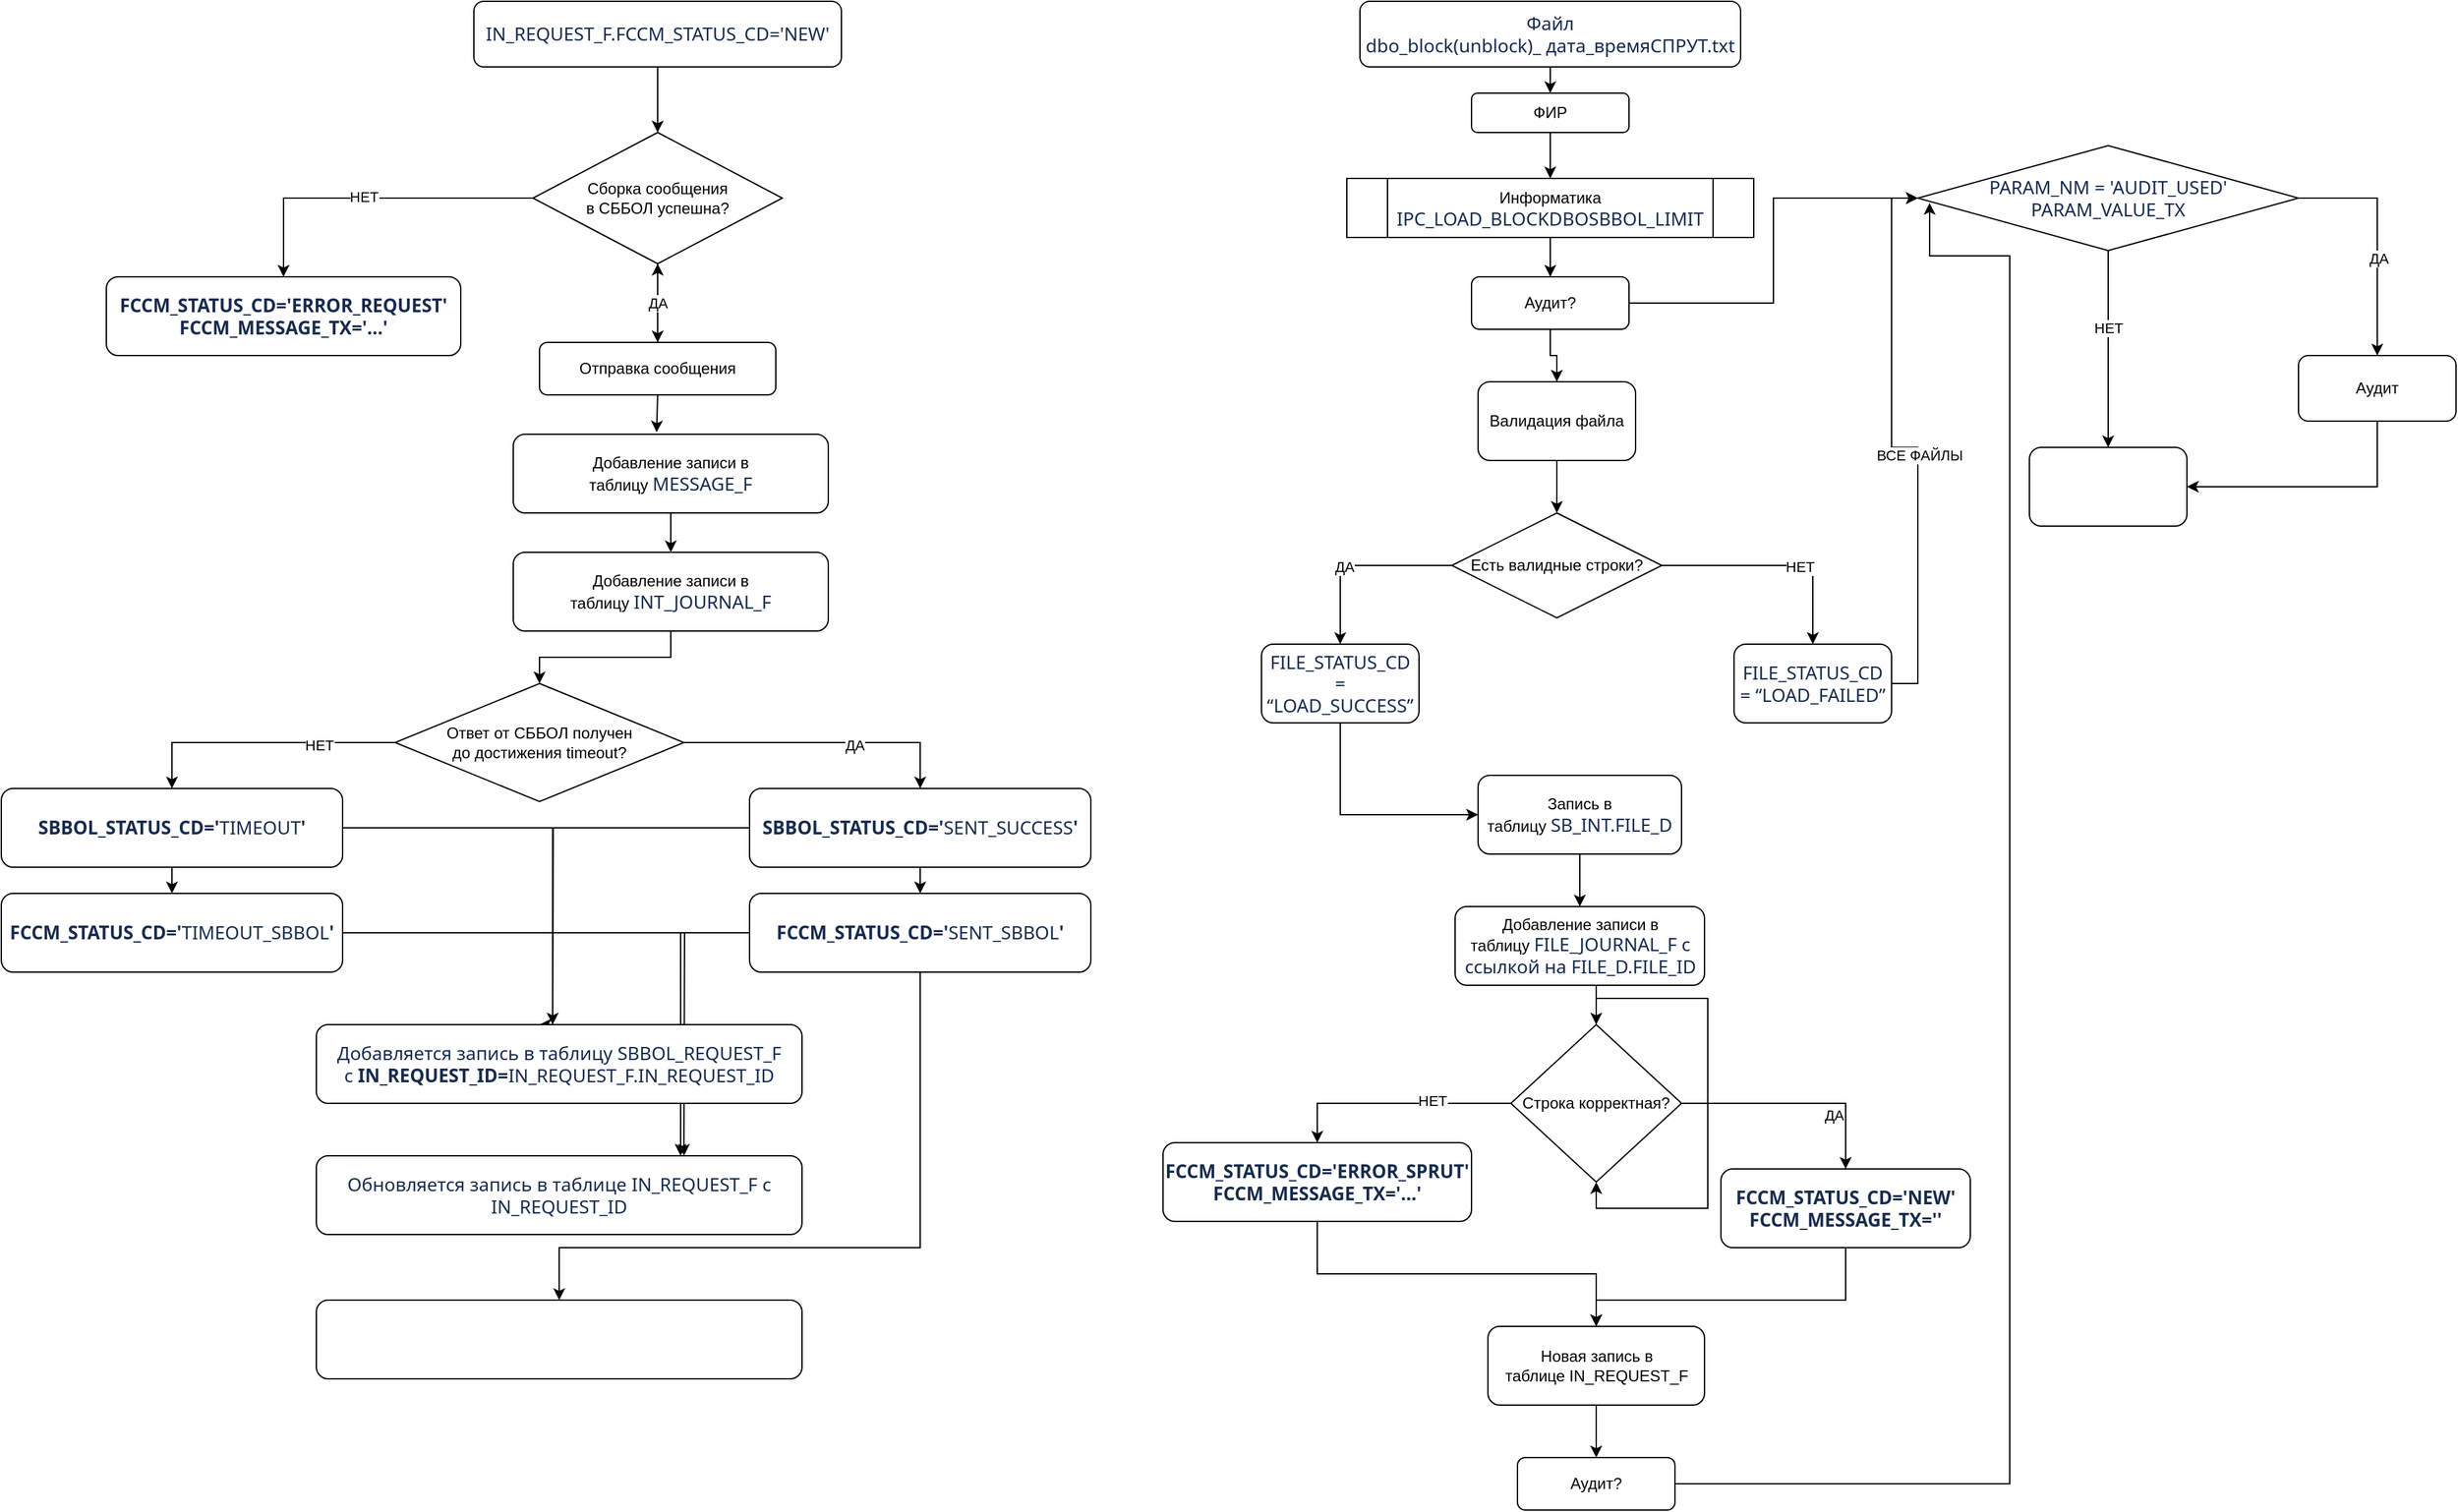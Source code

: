 <mxfile version="13.7.9" type="github">
  <diagram id="C5RBs43oDa-KdzZeNtuy" name="Page-1">
    <mxGraphModel dx="2120" dy="552" grid="1" gridSize="10" guides="1" tooltips="1" connect="1" arrows="1" fold="1" page="1" pageScale="1" pageWidth="1200" pageHeight="1920" math="0" shadow="0">
      <root>
        <mxCell id="WIyWlLk6GJQsqaUBKTNV-0" />
        <mxCell id="WIyWlLk6GJQsqaUBKTNV-1" parent="WIyWlLk6GJQsqaUBKTNV-0" />
        <mxCell id="yMMiFMBhzg9sVaxUQZg7-77" style="edgeStyle=orthogonalEdgeStyle;rounded=0;orthogonalLoop=1;jettySize=auto;html=1;exitX=1;exitY=0.5;exitDx=0;exitDy=0;entryX=0.031;entryY=0.546;entryDx=0;entryDy=0;entryPerimeter=0;" edge="1" parent="WIyWlLk6GJQsqaUBKTNV-1" source="yMMiFMBhzg9sVaxUQZg7-75" target="yMMiFMBhzg9sVaxUQZg7-25">
          <mxGeometry relative="1" as="geometry">
            <Array as="points">
              <mxPoint x="390" y="1140" />
              <mxPoint x="390" y="204" />
              <mxPoint x="329" y="204" />
            </Array>
          </mxGeometry>
        </mxCell>
        <mxCell id="yMMiFMBhzg9sVaxUQZg7-7" style="edgeStyle=orthogonalEdgeStyle;rounded=0;orthogonalLoop=1;jettySize=auto;html=1;exitX=0.5;exitY=1;exitDx=0;exitDy=0;entryX=0.5;entryY=0;entryDx=0;entryDy=0;" edge="1" parent="WIyWlLk6GJQsqaUBKTNV-1" source="WIyWlLk6GJQsqaUBKTNV-3" target="yMMiFMBhzg9sVaxUQZg7-4">
          <mxGeometry relative="1" as="geometry" />
        </mxCell>
        <mxCell id="WIyWlLk6GJQsqaUBKTNV-3" value="&lt;span style=&quot;font-size: 10.5pt ; line-height: 115% ; font-family: &amp;#34;segoe ui&amp;#34; , sans-serif ; color: #172b4d&quot;&gt;Файл&lt;br&gt;dbo_block(unblock)_ дата_времяСПРУТ.txt&lt;/span&gt;" style="rounded=1;whiteSpace=wrap;html=1;fontSize=12;glass=0;strokeWidth=1;shadow=0;" parent="WIyWlLk6GJQsqaUBKTNV-1" vertex="1">
          <mxGeometry x="-105" y="10" width="290" height="50" as="geometry" />
        </mxCell>
        <mxCell id="WIyWlLk6GJQsqaUBKTNV-9" value="Yes" style="edgeStyle=orthogonalEdgeStyle;rounded=0;html=1;jettySize=auto;orthogonalLoop=1;fontSize=11;endArrow=block;endFill=0;endSize=8;strokeWidth=1;shadow=0;labelBackgroundColor=none;" parent="WIyWlLk6GJQsqaUBKTNV-1" source="WIyWlLk6GJQsqaUBKTNV-10" edge="1">
          <mxGeometry y="10" relative="1" as="geometry">
            <mxPoint as="offset" />
            <mxPoint x="320" y="330" as="targetPoint" />
          </mxGeometry>
        </mxCell>
        <mxCell id="yMMiFMBhzg9sVaxUQZg7-18" style="edgeStyle=orthogonalEdgeStyle;rounded=0;orthogonalLoop=1;jettySize=auto;html=1;exitX=0.5;exitY=1;exitDx=0;exitDy=0;entryX=0.5;entryY=0;entryDx=0;entryDy=0;" edge="1" parent="WIyWlLk6GJQsqaUBKTNV-1" source="yMMiFMBhzg9sVaxUQZg7-4" target="yMMiFMBhzg9sVaxUQZg7-16">
          <mxGeometry relative="1" as="geometry" />
        </mxCell>
        <mxCell id="yMMiFMBhzg9sVaxUQZg7-4" value="ФИР" style="rounded=1;whiteSpace=wrap;html=1;" vertex="1" parent="WIyWlLk6GJQsqaUBKTNV-1">
          <mxGeometry x="-20" y="80" width="120" height="30" as="geometry" />
        </mxCell>
        <mxCell id="yMMiFMBhzg9sVaxUQZg7-55" style="edgeStyle=orthogonalEdgeStyle;rounded=0;orthogonalLoop=1;jettySize=auto;html=1;exitX=0.5;exitY=1;exitDx=0;exitDy=0;entryX=0.5;entryY=0;entryDx=0;entryDy=0;" edge="1" parent="WIyWlLk6GJQsqaUBKTNV-1" source="yMMiFMBhzg9sVaxUQZg7-16" target="yMMiFMBhzg9sVaxUQZg7-54">
          <mxGeometry relative="1" as="geometry" />
        </mxCell>
        <mxCell id="yMMiFMBhzg9sVaxUQZg7-16" value="&lt;span&gt;Информатика&lt;/span&gt;&lt;br&gt;&lt;span style=&quot;font-size: 10.5pt ; line-height: 16.1px ; font-family: &amp;#34;segoe ui&amp;#34; , sans-serif ; color: rgb(23 , 43 , 77)&quot;&gt;IPC_LOAD_BLOCKDBOSBBOL_LIMIT&lt;/span&gt;" style="shape=process;whiteSpace=wrap;html=1;backgroundOutline=1;" vertex="1" parent="WIyWlLk6GJQsqaUBKTNV-1">
          <mxGeometry x="-115" y="145" width="310" height="45" as="geometry" />
        </mxCell>
        <mxCell id="yMMiFMBhzg9sVaxUQZg7-31" style="edgeStyle=orthogonalEdgeStyle;rounded=0;orthogonalLoop=1;jettySize=auto;html=1;exitX=1;exitY=0.5;exitDx=0;exitDy=0;" edge="1" parent="WIyWlLk6GJQsqaUBKTNV-1" source="yMMiFMBhzg9sVaxUQZg7-25" target="yMMiFMBhzg9sVaxUQZg7-28">
          <mxGeometry relative="1" as="geometry" />
        </mxCell>
        <mxCell id="yMMiFMBhzg9sVaxUQZg7-32" value="ДА" style="edgeLabel;html=1;align=center;verticalAlign=middle;resizable=0;points=[];" vertex="1" connectable="0" parent="yMMiFMBhzg9sVaxUQZg7-31">
          <mxGeometry x="0.174" y="1" relative="1" as="geometry">
            <mxPoint as="offset" />
          </mxGeometry>
        </mxCell>
        <mxCell id="yMMiFMBhzg9sVaxUQZg7-49" style="edgeStyle=orthogonalEdgeStyle;rounded=0;orthogonalLoop=1;jettySize=auto;html=1;exitX=0.5;exitY=1;exitDx=0;exitDy=0;entryX=0.5;entryY=0;entryDx=0;entryDy=0;" edge="1" parent="WIyWlLk6GJQsqaUBKTNV-1" source="yMMiFMBhzg9sVaxUQZg7-25" target="yMMiFMBhzg9sVaxUQZg7-48">
          <mxGeometry relative="1" as="geometry" />
        </mxCell>
        <mxCell id="yMMiFMBhzg9sVaxUQZg7-50" value="НЕТ" style="edgeLabel;html=1;align=center;verticalAlign=middle;resizable=0;points=[];" vertex="1" connectable="0" parent="yMMiFMBhzg9sVaxUQZg7-49">
          <mxGeometry x="-0.217" relative="1" as="geometry">
            <mxPoint as="offset" />
          </mxGeometry>
        </mxCell>
        <mxCell id="yMMiFMBhzg9sVaxUQZg7-25" value="&lt;span lang=&quot;EN-US&quot; style=&quot;font-size: 10.5pt ; line-height: 115% ; font-family: &amp;#34;segoe ui&amp;#34; , sans-serif ; color: #172b4d&quot;&gt;&lt;span lang=&quot;EN-US&quot; style=&quot;font-size: 10.5pt ; line-height: 115% ; font-family: &amp;#34;segoe ui&amp;#34; , sans-serif&quot;&gt;PARAM_NM =&amp;nbsp;&#39;AUDIT_USED&#39;&lt;/span&gt;&lt;br&gt;PARAM_VALUE_TX&lt;br&gt;&lt;/span&gt;" style="rhombus;whiteSpace=wrap;html=1;" vertex="1" parent="WIyWlLk6GJQsqaUBKTNV-1">
          <mxGeometry x="320" y="120" width="290" height="80" as="geometry" />
        </mxCell>
        <mxCell id="yMMiFMBhzg9sVaxUQZg7-51" style="edgeStyle=orthogonalEdgeStyle;rounded=0;orthogonalLoop=1;jettySize=auto;html=1;exitX=0.5;exitY=1;exitDx=0;exitDy=0;entryX=1;entryY=0.5;entryDx=0;entryDy=0;" edge="1" parent="WIyWlLk6GJQsqaUBKTNV-1" source="yMMiFMBhzg9sVaxUQZg7-28" target="yMMiFMBhzg9sVaxUQZg7-48">
          <mxGeometry relative="1" as="geometry" />
        </mxCell>
        <mxCell id="yMMiFMBhzg9sVaxUQZg7-28" value="Аудит" style="rounded=1;whiteSpace=wrap;html=1;" vertex="1" parent="WIyWlLk6GJQsqaUBKTNV-1">
          <mxGeometry x="610" y="280" width="120" height="50" as="geometry" />
        </mxCell>
        <mxCell id="yMMiFMBhzg9sVaxUQZg7-39" style="edgeStyle=orthogonalEdgeStyle;rounded=0;orthogonalLoop=1;jettySize=auto;html=1;exitX=0.5;exitY=1;exitDx=0;exitDy=0;entryX=0.5;entryY=0;entryDx=0;entryDy=0;" edge="1" parent="WIyWlLk6GJQsqaUBKTNV-1" source="yMMiFMBhzg9sVaxUQZg7-33" target="yMMiFMBhzg9sVaxUQZg7-38">
          <mxGeometry relative="1" as="geometry" />
        </mxCell>
        <mxCell id="yMMiFMBhzg9sVaxUQZg7-33" value="Валидация файла" style="rounded=1;whiteSpace=wrap;html=1;" vertex="1" parent="WIyWlLk6GJQsqaUBKTNV-1">
          <mxGeometry x="-15" y="300" width="120" height="60" as="geometry" />
        </mxCell>
        <mxCell id="yMMiFMBhzg9sVaxUQZg7-42" style="edgeStyle=orthogonalEdgeStyle;rounded=0;orthogonalLoop=1;jettySize=auto;html=1;exitX=1;exitY=0.5;exitDx=0;exitDy=0;entryX=0.5;entryY=0;entryDx=0;entryDy=0;" edge="1" parent="WIyWlLk6GJQsqaUBKTNV-1" source="yMMiFMBhzg9sVaxUQZg7-38" target="yMMiFMBhzg9sVaxUQZg7-40">
          <mxGeometry relative="1" as="geometry" />
        </mxCell>
        <mxCell id="yMMiFMBhzg9sVaxUQZg7-47" value="НЕТ" style="edgeLabel;html=1;align=center;verticalAlign=middle;resizable=0;points=[];" vertex="1" connectable="0" parent="yMMiFMBhzg9sVaxUQZg7-42">
          <mxGeometry x="0.192" y="-1" relative="1" as="geometry">
            <mxPoint as="offset" />
          </mxGeometry>
        </mxCell>
        <mxCell id="yMMiFMBhzg9sVaxUQZg7-43" style="edgeStyle=orthogonalEdgeStyle;rounded=0;orthogonalLoop=1;jettySize=auto;html=1;exitX=0;exitY=0.5;exitDx=0;exitDy=0;entryX=0.5;entryY=0;entryDx=0;entryDy=0;" edge="1" parent="WIyWlLk6GJQsqaUBKTNV-1" source="yMMiFMBhzg9sVaxUQZg7-38" target="yMMiFMBhzg9sVaxUQZg7-41">
          <mxGeometry relative="1" as="geometry" />
        </mxCell>
        <mxCell id="yMMiFMBhzg9sVaxUQZg7-59" value="ДА" style="edgeLabel;html=1;align=center;verticalAlign=middle;resizable=0;points=[];" vertex="1" connectable="0" parent="yMMiFMBhzg9sVaxUQZg7-43">
          <mxGeometry x="0.136" y="1" relative="1" as="geometry">
            <mxPoint as="offset" />
          </mxGeometry>
        </mxCell>
        <mxCell id="yMMiFMBhzg9sVaxUQZg7-38" value="Есть валидные строки?" style="rhombus;whiteSpace=wrap;html=1;" vertex="1" parent="WIyWlLk6GJQsqaUBKTNV-1">
          <mxGeometry x="-35" y="400" width="160" height="80" as="geometry" />
        </mxCell>
        <mxCell id="yMMiFMBhzg9sVaxUQZg7-58" style="edgeStyle=orthogonalEdgeStyle;rounded=0;orthogonalLoop=1;jettySize=auto;html=1;exitX=1;exitY=0.5;exitDx=0;exitDy=0;entryX=0;entryY=0.5;entryDx=0;entryDy=0;" edge="1" parent="WIyWlLk6GJQsqaUBKTNV-1" source="yMMiFMBhzg9sVaxUQZg7-40" target="yMMiFMBhzg9sVaxUQZg7-25">
          <mxGeometry relative="1" as="geometry" />
        </mxCell>
        <mxCell id="yMMiFMBhzg9sVaxUQZg7-60" value="ВСЕ ФАЙЛЫ" style="edgeLabel;html=1;align=center;verticalAlign=middle;resizable=0;points=[];" vertex="1" connectable="0" parent="yMMiFMBhzg9sVaxUQZg7-58">
          <mxGeometry x="-0.097" y="-1" relative="1" as="geometry">
            <mxPoint as="offset" />
          </mxGeometry>
        </mxCell>
        <mxCell id="yMMiFMBhzg9sVaxUQZg7-40" value="&lt;span lang=&quot;EN-US&quot; style=&quot;font-size: 10.5pt ; line-height: 115% ; font-family: &amp;#34;segoe ui&amp;#34; , sans-serif ; color: #172b4d&quot;&gt;FILE_STATUS_CD = “&lt;span lang=&quot;EN-US&quot; style=&quot;font-size: 10.5pt ; line-height: 16.1px&quot;&gt;LOAD_FAILED&lt;/span&gt;”&lt;/span&gt;" style="rounded=1;whiteSpace=wrap;html=1;" vertex="1" parent="WIyWlLk6GJQsqaUBKTNV-1">
          <mxGeometry x="180" y="500" width="120" height="60" as="geometry" />
        </mxCell>
        <mxCell id="yMMiFMBhzg9sVaxUQZg7-46" style="edgeStyle=orthogonalEdgeStyle;rounded=0;orthogonalLoop=1;jettySize=auto;html=1;exitX=0.5;exitY=1;exitDx=0;exitDy=0;entryX=0;entryY=0.5;entryDx=0;entryDy=0;" edge="1" parent="WIyWlLk6GJQsqaUBKTNV-1" source="yMMiFMBhzg9sVaxUQZg7-41" target="yMMiFMBhzg9sVaxUQZg7-44">
          <mxGeometry relative="1" as="geometry" />
        </mxCell>
        <mxCell id="yMMiFMBhzg9sVaxUQZg7-41" value="&lt;span lang=&quot;EN-US&quot; style=&quot;font-size: 10.5pt ; line-height: 115% ; font-family: &amp;#34;segoe ui&amp;#34; , sans-serif ; color: #172b4d&quot;&gt;FILE_STATUS_CD = “LOAD_SUCCESS”&lt;/span&gt;" style="rounded=1;whiteSpace=wrap;html=1;" vertex="1" parent="WIyWlLk6GJQsqaUBKTNV-1">
          <mxGeometry x="-180" y="500" width="120" height="60" as="geometry" />
        </mxCell>
        <mxCell id="yMMiFMBhzg9sVaxUQZg7-62" style="edgeStyle=orthogonalEdgeStyle;rounded=0;orthogonalLoop=1;jettySize=auto;html=1;exitX=0.5;exitY=1;exitDx=0;exitDy=0;entryX=0.5;entryY=0;entryDx=0;entryDy=0;" edge="1" parent="WIyWlLk6GJQsqaUBKTNV-1" source="yMMiFMBhzg9sVaxUQZg7-44" target="yMMiFMBhzg9sVaxUQZg7-61">
          <mxGeometry relative="1" as="geometry" />
        </mxCell>
        <mxCell id="yMMiFMBhzg9sVaxUQZg7-44" value="Запись в таблицу&amp;nbsp;&lt;span lang=&quot;EN-US&quot; style=&quot;font-size: 10.5pt ; line-height: 115% ; font-family: &amp;#34;segoe ui&amp;#34; , sans-serif ; color: #172b4d&quot;&gt;SB_INT.FILE_D&lt;/span&gt;" style="rounded=1;whiteSpace=wrap;html=1;" vertex="1" parent="WIyWlLk6GJQsqaUBKTNV-1">
          <mxGeometry x="-15" y="600" width="155" height="60" as="geometry" />
        </mxCell>
        <mxCell id="yMMiFMBhzg9sVaxUQZg7-48" value="" style="rounded=1;whiteSpace=wrap;html=1;" vertex="1" parent="WIyWlLk6GJQsqaUBKTNV-1">
          <mxGeometry x="405" y="350" width="120" height="60" as="geometry" />
        </mxCell>
        <mxCell id="yMMiFMBhzg9sVaxUQZg7-56" style="edgeStyle=orthogonalEdgeStyle;rounded=0;orthogonalLoop=1;jettySize=auto;html=1;exitX=0.5;exitY=1;exitDx=0;exitDy=0;entryX=0.5;entryY=0;entryDx=0;entryDy=0;" edge="1" parent="WIyWlLk6GJQsqaUBKTNV-1" source="yMMiFMBhzg9sVaxUQZg7-54" target="yMMiFMBhzg9sVaxUQZg7-33">
          <mxGeometry relative="1" as="geometry" />
        </mxCell>
        <mxCell id="yMMiFMBhzg9sVaxUQZg7-57" style="edgeStyle=orthogonalEdgeStyle;rounded=0;orthogonalLoop=1;jettySize=auto;html=1;exitX=1;exitY=0.5;exitDx=0;exitDy=0;entryX=0;entryY=0.5;entryDx=0;entryDy=0;" edge="1" parent="WIyWlLk6GJQsqaUBKTNV-1" source="yMMiFMBhzg9sVaxUQZg7-54" target="yMMiFMBhzg9sVaxUQZg7-25">
          <mxGeometry relative="1" as="geometry" />
        </mxCell>
        <mxCell id="yMMiFMBhzg9sVaxUQZg7-54" value="Аудит?" style="rounded=1;whiteSpace=wrap;html=1;" vertex="1" parent="WIyWlLk6GJQsqaUBKTNV-1">
          <mxGeometry x="-20" y="220" width="120" height="40" as="geometry" />
        </mxCell>
        <mxCell id="yMMiFMBhzg9sVaxUQZg7-72" style="edgeStyle=orthogonalEdgeStyle;rounded=0;orthogonalLoop=1;jettySize=auto;html=1;exitX=0.5;exitY=1;exitDx=0;exitDy=0;entryX=0.5;entryY=0;entryDx=0;entryDy=0;" edge="1" parent="WIyWlLk6GJQsqaUBKTNV-1" source="yMMiFMBhzg9sVaxUQZg7-61" target="yMMiFMBhzg9sVaxUQZg7-64">
          <mxGeometry relative="1" as="geometry" />
        </mxCell>
        <mxCell id="yMMiFMBhzg9sVaxUQZg7-61" value="Добавление записи в таблицу&amp;nbsp;&lt;span style=&quot;font-size: 10.5pt ; line-height: 115% ; font-family: &amp;#34;segoe ui&amp;#34; , sans-serif ; color: #172b4d&quot;&gt;FILE_JOURNAL_F с ссылкой на&amp;nbsp;&lt;/span&gt;&lt;span lang=&quot;EN-US&quot; style=&quot;font-size: 10.5pt ; line-height: 115% ; font-family: &amp;#34;segoe ui&amp;#34; , sans-serif ; color: #172b4d&quot;&gt;FILE_D.FILE_ID&lt;/span&gt;" style="rounded=1;whiteSpace=wrap;html=1;" vertex="1" parent="WIyWlLk6GJQsqaUBKTNV-1">
          <mxGeometry x="-32.5" y="700" width="190" height="60" as="geometry" />
        </mxCell>
        <mxCell id="yMMiFMBhzg9sVaxUQZg7-67" style="edgeStyle=orthogonalEdgeStyle;rounded=0;orthogonalLoop=1;jettySize=auto;html=1;exitX=1;exitY=0.5;exitDx=0;exitDy=0;entryX=0.5;entryY=0;entryDx=0;entryDy=0;" edge="1" parent="WIyWlLk6GJQsqaUBKTNV-1" source="yMMiFMBhzg9sVaxUQZg7-64" target="yMMiFMBhzg9sVaxUQZg7-65">
          <mxGeometry relative="1" as="geometry" />
        </mxCell>
        <mxCell id="yMMiFMBhzg9sVaxUQZg7-69" value="ДА" style="edgeLabel;html=1;align=center;verticalAlign=middle;resizable=0;points=[];" vertex="1" connectable="0" parent="yMMiFMBhzg9sVaxUQZg7-67">
          <mxGeometry x="0.319" y="-9" relative="1" as="geometry">
            <mxPoint as="offset" />
          </mxGeometry>
        </mxCell>
        <mxCell id="yMMiFMBhzg9sVaxUQZg7-79" style="edgeStyle=orthogonalEdgeStyle;rounded=0;orthogonalLoop=1;jettySize=auto;html=1;exitX=0;exitY=0.5;exitDx=0;exitDy=0;entryX=0.5;entryY=0;entryDx=0;entryDy=0;" edge="1" parent="WIyWlLk6GJQsqaUBKTNV-1" source="yMMiFMBhzg9sVaxUQZg7-64" target="yMMiFMBhzg9sVaxUQZg7-66">
          <mxGeometry relative="1" as="geometry" />
        </mxCell>
        <mxCell id="yMMiFMBhzg9sVaxUQZg7-80" value="НЕТ" style="edgeLabel;html=1;align=center;verticalAlign=middle;resizable=0;points=[];" vertex="1" connectable="0" parent="yMMiFMBhzg9sVaxUQZg7-79">
          <mxGeometry x="-0.324" y="-2" relative="1" as="geometry">
            <mxPoint as="offset" />
          </mxGeometry>
        </mxCell>
        <mxCell id="yMMiFMBhzg9sVaxUQZg7-64" value="Строка корректная?" style="rhombus;whiteSpace=wrap;html=1;" vertex="1" parent="WIyWlLk6GJQsqaUBKTNV-1">
          <mxGeometry x="10" y="790" width="130" height="120" as="geometry" />
        </mxCell>
        <mxCell id="yMMiFMBhzg9sVaxUQZg7-74" style="edgeStyle=orthogonalEdgeStyle;rounded=0;orthogonalLoop=1;jettySize=auto;html=1;exitX=0.5;exitY=1;exitDx=0;exitDy=0;entryX=0.5;entryY=0;entryDx=0;entryDy=0;" edge="1" parent="WIyWlLk6GJQsqaUBKTNV-1" source="yMMiFMBhzg9sVaxUQZg7-65" target="yMMiFMBhzg9sVaxUQZg7-71">
          <mxGeometry relative="1" as="geometry">
            <Array as="points">
              <mxPoint x="265" y="1000" />
              <mxPoint x="75" y="1000" />
            </Array>
          </mxGeometry>
        </mxCell>
        <mxCell id="yMMiFMBhzg9sVaxUQZg7-65" value="&lt;b&gt;&lt;span style=&quot;font-size: 10.5pt ; line-height: 115% ; font-family: &amp;#34;segoe ui&amp;#34; , sans-serif ; color: #172b4d&quot;&gt;FCCM_STATUS_CD=&#39;NEW&#39;&lt;br&gt;&lt;/span&gt;&lt;/b&gt;&lt;b&gt;&lt;span style=&quot;font-size: 10.5pt ; line-height: 115% ; font-family: &amp;#34;segoe ui&amp;#34; , sans-serif ; color: #172b4d&quot;&gt;FCCM_MESSAGE_TX=&#39;&#39;&lt;/span&gt;&lt;/b&gt;&lt;b&gt;&lt;span style=&quot;font-size: 10.5pt ; line-height: 115% ; font-family: &amp;#34;segoe ui&amp;#34; , sans-serif ; color: #172b4d&quot;&gt;&lt;br&gt;&lt;/span&gt;&lt;/b&gt;" style="rounded=1;whiteSpace=wrap;html=1;" vertex="1" parent="WIyWlLk6GJQsqaUBKTNV-1">
          <mxGeometry x="170" y="900" width="190" height="60" as="geometry" />
        </mxCell>
        <mxCell id="yMMiFMBhzg9sVaxUQZg7-73" style="edgeStyle=orthogonalEdgeStyle;rounded=0;orthogonalLoop=1;jettySize=auto;html=1;exitX=0.5;exitY=1;exitDx=0;exitDy=0;entryX=0.5;entryY=0;entryDx=0;entryDy=0;" edge="1" parent="WIyWlLk6GJQsqaUBKTNV-1" source="yMMiFMBhzg9sVaxUQZg7-66" target="yMMiFMBhzg9sVaxUQZg7-71">
          <mxGeometry relative="1" as="geometry" />
        </mxCell>
        <mxCell id="yMMiFMBhzg9sVaxUQZg7-66" value="&lt;span style=&quot;line-height: 16.1px&quot;&gt;&lt;font color=&quot;#172b4d&quot; face=&quot;segoe ui, sans-serif&quot;&gt;&lt;span style=&quot;font-size: 10.5pt&quot;&gt;&lt;b&gt;FCCM_STATUS_CD=&#39;&lt;/b&gt;&lt;/span&gt;&lt;span style=&quot;font-size: 14px&quot;&gt;&lt;b&gt;ERROR_SPRUT&lt;/b&gt;&lt;/span&gt;&lt;/font&gt;&lt;font color=&quot;#172b4d&quot; face=&quot;segoe ui, sans-serif&quot;&gt;&lt;span style=&quot;font-size: 10.5pt&quot;&gt;&lt;b&gt;&#39;&lt;/b&gt;&lt;/span&gt;&lt;/font&gt;&lt;br&gt;&lt;/span&gt;&lt;b&gt;&lt;span style=&quot;font-size: 10.5pt ; line-height: 16.1px ; font-family: &amp;#34;segoe ui&amp;#34; , sans-serif ; color: rgb(23 , 43 , 77)&quot;&gt;FCCM_MESSAGE_TX=&#39;...&#39;&lt;/span&gt;&lt;/b&gt;" style="rounded=1;whiteSpace=wrap;html=1;" vertex="1" parent="WIyWlLk6GJQsqaUBKTNV-1">
          <mxGeometry x="-255" y="880" width="235" height="60" as="geometry" />
        </mxCell>
        <mxCell id="yMMiFMBhzg9sVaxUQZg7-76" style="edgeStyle=orthogonalEdgeStyle;rounded=0;orthogonalLoop=1;jettySize=auto;html=1;exitX=0.5;exitY=1;exitDx=0;exitDy=0;entryX=0.5;entryY=0;entryDx=0;entryDy=0;" edge="1" parent="WIyWlLk6GJQsqaUBKTNV-1" source="yMMiFMBhzg9sVaxUQZg7-71" target="yMMiFMBhzg9sVaxUQZg7-75">
          <mxGeometry relative="1" as="geometry" />
        </mxCell>
        <mxCell id="yMMiFMBhzg9sVaxUQZg7-71" value="Новая запись в таблице&amp;nbsp;IN_REQUEST_F" style="rounded=1;whiteSpace=wrap;html=1;" vertex="1" parent="WIyWlLk6GJQsqaUBKTNV-1">
          <mxGeometry x="-7.5" y="1020" width="165" height="60" as="geometry" />
        </mxCell>
        <mxCell id="yMMiFMBhzg9sVaxUQZg7-75" value="Аудит?" style="rounded=1;whiteSpace=wrap;html=1;" vertex="1" parent="WIyWlLk6GJQsqaUBKTNV-1">
          <mxGeometry x="15" y="1120" width="120" height="40" as="geometry" />
        </mxCell>
        <mxCell id="yMMiFMBhzg9sVaxUQZg7-88" style="edgeStyle=orthogonalEdgeStyle;rounded=0;orthogonalLoop=1;jettySize=auto;html=1;exitX=0.5;exitY=0;exitDx=0;exitDy=0;" edge="1" parent="WIyWlLk6GJQsqaUBKTNV-1" source="yMMiFMBhzg9sVaxUQZg7-64" target="yMMiFMBhzg9sVaxUQZg7-64">
          <mxGeometry relative="1" as="geometry" />
        </mxCell>
        <mxCell id="yMMiFMBhzg9sVaxUQZg7-92" style="edgeStyle=orthogonalEdgeStyle;rounded=0;orthogonalLoop=1;jettySize=auto;html=1;exitX=0.5;exitY=1;exitDx=0;exitDy=0;entryX=0.5;entryY=0;entryDx=0;entryDy=0;" edge="1" parent="WIyWlLk6GJQsqaUBKTNV-1" source="yMMiFMBhzg9sVaxUQZg7-89" target="yMMiFMBhzg9sVaxUQZg7-91">
          <mxGeometry relative="1" as="geometry" />
        </mxCell>
        <mxCell id="yMMiFMBhzg9sVaxUQZg7-89" value="&lt;span style=&quot;font-size: 10.5pt ; line-height: 115% ; font-family: &amp;#34;segoe ui&amp;#34; , sans-serif ; color: #172b4d&quot;&gt;IN_REQUEST_F.&lt;/span&gt;&lt;span style=&quot;font-size: 10.5pt ; line-height: 115% ; font-family: &amp;#34;segoe ui&amp;#34; , sans-serif ; color: #172b4d&quot;&gt;FCCM_STATUS_CD=&#39;NEW&#39;&lt;/span&gt;" style="rounded=1;whiteSpace=wrap;html=1;" vertex="1" parent="WIyWlLk6GJQsqaUBKTNV-1">
          <mxGeometry x="-780" y="10" width="280" height="50" as="geometry" />
        </mxCell>
        <mxCell id="yMMiFMBhzg9sVaxUQZg7-95" style="edgeStyle=orthogonalEdgeStyle;rounded=0;orthogonalLoop=1;jettySize=auto;html=1;exitX=0;exitY=0.5;exitDx=0;exitDy=0;entryX=0.5;entryY=0;entryDx=0;entryDy=0;" edge="1" parent="WIyWlLk6GJQsqaUBKTNV-1" source="yMMiFMBhzg9sVaxUQZg7-91" target="yMMiFMBhzg9sVaxUQZg7-94">
          <mxGeometry relative="1" as="geometry" />
        </mxCell>
        <mxCell id="yMMiFMBhzg9sVaxUQZg7-98" value="НЕТ" style="edgeLabel;html=1;align=center;verticalAlign=middle;resizable=0;points=[];" vertex="1" connectable="0" parent="yMMiFMBhzg9sVaxUQZg7-95">
          <mxGeometry x="0.031" y="-1" relative="1" as="geometry">
            <mxPoint as="offset" />
          </mxGeometry>
        </mxCell>
        <mxCell id="yMMiFMBhzg9sVaxUQZg7-106" style="edgeStyle=orthogonalEdgeStyle;rounded=0;orthogonalLoop=1;jettySize=auto;html=1;exitX=0.5;exitY=1;exitDx=0;exitDy=0;" edge="1" parent="WIyWlLk6GJQsqaUBKTNV-1" source="yMMiFMBhzg9sVaxUQZg7-91" target="yMMiFMBhzg9sVaxUQZg7-105">
          <mxGeometry relative="1" as="geometry" />
        </mxCell>
        <mxCell id="yMMiFMBhzg9sVaxUQZg7-91" value="&lt;span&gt;Сборка сообщения&lt;br&gt;в СББОЛ успешна?&lt;/span&gt;" style="rhombus;whiteSpace=wrap;html=1;" vertex="1" parent="WIyWlLk6GJQsqaUBKTNV-1">
          <mxGeometry x="-735" y="110" width="190" height="100" as="geometry" />
        </mxCell>
        <mxCell id="yMMiFMBhzg9sVaxUQZg7-94" value="&lt;font color=&quot;#172b4d&quot; face=&quot;segoe ui, sans-serif&quot;&gt;&lt;span style=&quot;font-size: 10.5pt&quot;&gt;&lt;b&gt;FCCM_STATUS_CD=&#39;&lt;/b&gt;&lt;/span&gt;&lt;span style=&quot;font-size: 14px&quot;&gt;&lt;b&gt;ERROR_REQUEST&lt;/b&gt;&lt;/span&gt;&lt;/font&gt;&lt;font color=&quot;#172b4d&quot; face=&quot;segoe ui, sans-serif&quot;&gt;&lt;span style=&quot;font-size: 10.5pt&quot;&gt;&lt;b&gt;&#39;&lt;br&gt;&lt;/b&gt;&lt;/span&gt;&lt;/font&gt;&lt;b&gt;&lt;span style=&quot;font-size: 10.5pt ; line-height: 16.1px ; font-family: &amp;#34;segoe ui&amp;#34; , sans-serif ; color: rgb(23 , 43 , 77)&quot;&gt;FCCM_MESSAGE_TX=&#39;...&#39;&lt;/span&gt;&lt;/b&gt;" style="rounded=1;whiteSpace=wrap;html=1;" vertex="1" parent="WIyWlLk6GJQsqaUBKTNV-1">
          <mxGeometry x="-1060" y="220" width="270" height="60" as="geometry" />
        </mxCell>
        <mxCell id="yMMiFMBhzg9sVaxUQZg7-109" style="edgeStyle=orthogonalEdgeStyle;rounded=0;orthogonalLoop=1;jettySize=auto;html=1;exitX=0;exitY=0.5;exitDx=0;exitDy=0;entryX=0.5;entryY=0;entryDx=0;entryDy=0;" edge="1" parent="WIyWlLk6GJQsqaUBKTNV-1" source="yMMiFMBhzg9sVaxUQZg7-101" target="yMMiFMBhzg9sVaxUQZg7-104">
          <mxGeometry relative="1" as="geometry" />
        </mxCell>
        <mxCell id="yMMiFMBhzg9sVaxUQZg7-112" value="НЕТ" style="edgeLabel;html=1;align=center;verticalAlign=middle;resizable=0;points=[];" vertex="1" connectable="0" parent="yMMiFMBhzg9sVaxUQZg7-109">
          <mxGeometry x="-0.428" y="2" relative="1" as="geometry">
            <mxPoint as="offset" />
          </mxGeometry>
        </mxCell>
        <mxCell id="yMMiFMBhzg9sVaxUQZg7-110" style="edgeStyle=orthogonalEdgeStyle;rounded=0;orthogonalLoop=1;jettySize=auto;html=1;exitX=1;exitY=0.5;exitDx=0;exitDy=0;entryX=0.5;entryY=0;entryDx=0;entryDy=0;" edge="1" parent="WIyWlLk6GJQsqaUBKTNV-1" source="yMMiFMBhzg9sVaxUQZg7-101" target="yMMiFMBhzg9sVaxUQZg7-102">
          <mxGeometry relative="1" as="geometry" />
        </mxCell>
        <mxCell id="yMMiFMBhzg9sVaxUQZg7-111" value="ДА" style="edgeLabel;html=1;align=center;verticalAlign=middle;resizable=0;points=[];" vertex="1" connectable="0" parent="yMMiFMBhzg9sVaxUQZg7-110">
          <mxGeometry x="0.205" y="-2" relative="1" as="geometry">
            <mxPoint as="offset" />
          </mxGeometry>
        </mxCell>
        <mxCell id="yMMiFMBhzg9sVaxUQZg7-101" value="Ответ от СББОЛ получен&lt;br&gt;до достижения timeout?" style="rhombus;whiteSpace=wrap;html=1;" vertex="1" parent="WIyWlLk6GJQsqaUBKTNV-1">
          <mxGeometry x="-840" y="530" width="220" height="90" as="geometry" />
        </mxCell>
        <mxCell id="yMMiFMBhzg9sVaxUQZg7-120" style="edgeStyle=orthogonalEdgeStyle;rounded=0;orthogonalLoop=1;jettySize=auto;html=1;exitX=0.5;exitY=1;exitDx=0;exitDy=0;entryX=0.5;entryY=0;entryDx=0;entryDy=0;" edge="1" parent="WIyWlLk6GJQsqaUBKTNV-1" source="yMMiFMBhzg9sVaxUQZg7-102" target="yMMiFMBhzg9sVaxUQZg7-118">
          <mxGeometry relative="1" as="geometry" />
        </mxCell>
        <mxCell id="yMMiFMBhzg9sVaxUQZg7-123" style="edgeStyle=orthogonalEdgeStyle;rounded=0;orthogonalLoop=1;jettySize=auto;html=1;exitX=0;exitY=0.5;exitDx=0;exitDy=0;" edge="1" parent="WIyWlLk6GJQsqaUBKTNV-1" source="yMMiFMBhzg9sVaxUQZg7-102">
          <mxGeometry relative="1" as="geometry">
            <mxPoint x="-730" y="790" as="targetPoint" />
            <Array as="points">
              <mxPoint x="-720" y="640" />
              <mxPoint x="-720" y="790" />
            </Array>
          </mxGeometry>
        </mxCell>
        <mxCell id="yMMiFMBhzg9sVaxUQZg7-102" value="&lt;b&gt;&lt;span style=&quot;font-size: 10.5pt ; line-height: 115% ; font-family: &amp;#34;segoe ui&amp;#34; , sans-serif ; color: #172b4d&quot;&gt;SBBOL_STATUS_CD=&#39;&lt;/span&gt;&lt;/b&gt;&lt;span style=&quot;font-size: 10.5pt ; line-height: 115% ; font-family: &amp;#34;segoe ui&amp;#34; , sans-serif ; color: #172b4d&quot;&gt;SENT_SUCCESS&lt;/span&gt;&lt;b&gt;&lt;span style=&quot;font-size: 10.5pt ; line-height: 115% ; font-family: &amp;#34;segoe ui&amp;#34; , sans-serif ; color: #172b4d&quot;&gt;&#39;&lt;/span&gt;&lt;/b&gt;" style="rounded=1;whiteSpace=wrap;html=1;" vertex="1" parent="WIyWlLk6GJQsqaUBKTNV-1">
          <mxGeometry x="-570" y="610" width="260" height="60" as="geometry" />
        </mxCell>
        <mxCell id="yMMiFMBhzg9sVaxUQZg7-119" style="edgeStyle=orthogonalEdgeStyle;rounded=0;orthogonalLoop=1;jettySize=auto;html=1;exitX=0.5;exitY=1;exitDx=0;exitDy=0;entryX=0.5;entryY=0;entryDx=0;entryDy=0;" edge="1" parent="WIyWlLk6GJQsqaUBKTNV-1" source="yMMiFMBhzg9sVaxUQZg7-104" target="yMMiFMBhzg9sVaxUQZg7-115">
          <mxGeometry relative="1" as="geometry" />
        </mxCell>
        <mxCell id="yMMiFMBhzg9sVaxUQZg7-127" style="edgeStyle=orthogonalEdgeStyle;rounded=0;orthogonalLoop=1;jettySize=auto;html=1;exitX=1;exitY=0.5;exitDx=0;exitDy=0;" edge="1" parent="WIyWlLk6GJQsqaUBKTNV-1" source="yMMiFMBhzg9sVaxUQZg7-104">
          <mxGeometry relative="1" as="geometry">
            <mxPoint x="-720" y="790" as="targetPoint" />
          </mxGeometry>
        </mxCell>
        <mxCell id="yMMiFMBhzg9sVaxUQZg7-104" value="&lt;b&gt;&lt;span style=&quot;font-size: 10.5pt ; line-height: 115% ; font-family: &amp;#34;segoe ui&amp;#34; , sans-serif ; color: #172b4d&quot;&gt;SBBOL_STATUS_CD=&#39;&lt;/span&gt;&lt;/b&gt;&lt;span style=&quot;font-size: 10.5pt ; line-height: 115% ; font-family: &amp;#34;segoe ui&amp;#34; , sans-serif ; color: #172b4d&quot;&gt;TIMEOUT&lt;/span&gt;&lt;b&gt;&lt;span style=&quot;font-size: 10.5pt ; line-height: 115% ; font-family: &amp;#34;segoe ui&amp;#34; , sans-serif ; color: #172b4d&quot;&gt;&#39;&lt;/span&gt;&lt;/b&gt;" style="rounded=1;whiteSpace=wrap;html=1;" vertex="1" parent="WIyWlLk6GJQsqaUBKTNV-1">
          <mxGeometry x="-1140" y="610" width="260" height="60" as="geometry" />
        </mxCell>
        <mxCell id="yMMiFMBhzg9sVaxUQZg7-107" value="ДА" style="edgeStyle=orthogonalEdgeStyle;rounded=0;orthogonalLoop=1;jettySize=auto;html=1;" edge="1" parent="WIyWlLk6GJQsqaUBKTNV-1" source="yMMiFMBhzg9sVaxUQZg7-105" target="yMMiFMBhzg9sVaxUQZg7-91">
          <mxGeometry relative="1" as="geometry" />
        </mxCell>
        <mxCell id="yMMiFMBhzg9sVaxUQZg7-137" style="edgeStyle=orthogonalEdgeStyle;rounded=0;orthogonalLoop=1;jettySize=auto;html=1;exitX=0.5;exitY=1;exitDx=0;exitDy=0;entryX=0.455;entryY=-0.024;entryDx=0;entryDy=0;entryPerimeter=0;" edge="1" parent="WIyWlLk6GJQsqaUBKTNV-1" source="yMMiFMBhzg9sVaxUQZg7-105" target="yMMiFMBhzg9sVaxUQZg7-134">
          <mxGeometry relative="1" as="geometry" />
        </mxCell>
        <mxCell id="yMMiFMBhzg9sVaxUQZg7-105" value="Отправка сообщения" style="rounded=1;whiteSpace=wrap;html=1;" vertex="1" parent="WIyWlLk6GJQsqaUBKTNV-1">
          <mxGeometry x="-730" y="270" width="180" height="40" as="geometry" />
        </mxCell>
        <mxCell id="yMMiFMBhzg9sVaxUQZg7-131" style="edgeStyle=orthogonalEdgeStyle;rounded=0;orthogonalLoop=1;jettySize=auto;html=1;exitX=1;exitY=0.5;exitDx=0;exitDy=0;" edge="1" parent="WIyWlLk6GJQsqaUBKTNV-1" source="yMMiFMBhzg9sVaxUQZg7-115">
          <mxGeometry relative="1" as="geometry">
            <mxPoint x="-620" y="890" as="targetPoint" />
          </mxGeometry>
        </mxCell>
        <mxCell id="yMMiFMBhzg9sVaxUQZg7-115" value="&lt;span style=&quot;font-size: 10.5pt ; line-height: 115% ; font-family: &amp;#34;segoe ui&amp;#34; , sans-serif ; color: #172b4d&quot;&gt;&lt;b&gt;FCCM_STATUS_CD&lt;/b&gt;&lt;/span&gt;&lt;b&gt;&lt;span style=&quot;font-size: 10.5pt ; line-height: 115% ; font-family: &amp;#34;segoe ui&amp;#34; , sans-serif ; color: #172b4d&quot;&gt;=&#39;&lt;/span&gt;&lt;/b&gt;&lt;span style=&quot;font-size: 10.5pt ; line-height: 115% ; font-family: &amp;#34;segoe ui&amp;#34; , sans-serif ; color: #172b4d&quot;&gt;TIMEOUT_SBBOL&lt;/span&gt;&lt;b&gt;&lt;span style=&quot;font-size: 10.5pt ; line-height: 115% ; font-family: &amp;#34;segoe ui&amp;#34; , sans-serif ; color: #172b4d&quot;&gt;&#39;&lt;/span&gt;&lt;/b&gt;" style="rounded=1;whiteSpace=wrap;html=1;" vertex="1" parent="WIyWlLk6GJQsqaUBKTNV-1">
          <mxGeometry x="-1140" y="690" width="260" height="60" as="geometry" />
        </mxCell>
        <mxCell id="yMMiFMBhzg9sVaxUQZg7-130" style="edgeStyle=orthogonalEdgeStyle;rounded=0;orthogonalLoop=1;jettySize=auto;html=1;exitX=0;exitY=0.5;exitDx=0;exitDy=0;entryX=0.75;entryY=0;entryDx=0;entryDy=0;" edge="1" parent="WIyWlLk6GJQsqaUBKTNV-1" source="yMMiFMBhzg9sVaxUQZg7-118" target="yMMiFMBhzg9sVaxUQZg7-124">
          <mxGeometry relative="1" as="geometry" />
        </mxCell>
        <mxCell id="yMMiFMBhzg9sVaxUQZg7-133" style="edgeStyle=orthogonalEdgeStyle;rounded=0;orthogonalLoop=1;jettySize=auto;html=1;exitX=0.5;exitY=1;exitDx=0;exitDy=0;entryX=0.5;entryY=0;entryDx=0;entryDy=0;" edge="1" parent="WIyWlLk6GJQsqaUBKTNV-1" source="yMMiFMBhzg9sVaxUQZg7-118" target="yMMiFMBhzg9sVaxUQZg7-132">
          <mxGeometry relative="1" as="geometry">
            <Array as="points">
              <mxPoint x="-440" y="960" />
              <mxPoint x="-715" y="960" />
            </Array>
          </mxGeometry>
        </mxCell>
        <mxCell id="yMMiFMBhzg9sVaxUQZg7-118" value="&lt;span style=&quot;font-size: 10.5pt ; line-height: 115% ; font-family: &amp;#34;segoe ui&amp;#34; , sans-serif ; color: #172b4d&quot;&gt;&lt;b&gt;FCCM_STATUS_CD&lt;/b&gt;&lt;/span&gt;&lt;b&gt;&lt;span style=&quot;font-size: 10.5pt ; line-height: 115% ; font-family: &amp;#34;segoe ui&amp;#34; , sans-serif ; color: #172b4d&quot;&gt;=&#39;&lt;/span&gt;&lt;/b&gt;&lt;span style=&quot;font-size: 10.5pt ; line-height: 115% ; font-family: &amp;#34;segoe ui&amp;#34; , sans-serif ; color: #172b4d&quot;&gt;SENT_SBBOL&lt;/span&gt;&lt;b&gt;&lt;span style=&quot;font-size: 10.5pt ; line-height: 115% ; font-family: &amp;#34;segoe ui&amp;#34; , sans-serif ; color: #172b4d&quot;&gt;&#39;&lt;/span&gt;&lt;/b&gt;" style="rounded=1;whiteSpace=wrap;html=1;" vertex="1" parent="WIyWlLk6GJQsqaUBKTNV-1">
          <mxGeometry x="-570" y="690" width="260" height="60" as="geometry" />
        </mxCell>
        <mxCell id="yMMiFMBhzg9sVaxUQZg7-124" value="&lt;span style=&quot;line-height: 115%&quot;&gt;&lt;span style=&quot;font-size: 10.5pt ; line-height: 115% ; font-family: &amp;#34;segoe ui&amp;#34; , sans-serif ; color: #172b4d&quot;&gt;Обновляется запись в таблице&amp;nbsp;&lt;/span&gt;&lt;span lang=&quot;EN-US&quot; style=&quot;font-size: 10.5pt ; line-height: 115% ; font-family: &amp;#34;segoe ui&amp;#34; , sans-serif ; color: #172b4d&quot;&gt;IN_REQUEST_F с IN_REQUEST_ID&lt;/span&gt;&lt;font color=&quot;#172b4d&quot; face=&quot;segoe ui, sans-serif&quot;&gt;&lt;span style=&quot;font-size: 10.5pt&quot;&gt;&lt;b&gt;&lt;br&gt;&lt;/b&gt;&lt;/span&gt;&lt;/font&gt;&lt;/span&gt;" style="rounded=1;whiteSpace=wrap;html=1;" vertex="1" parent="WIyWlLk6GJQsqaUBKTNV-1">
          <mxGeometry x="-900" y="890" width="370" height="60" as="geometry" />
        </mxCell>
        <mxCell id="yMMiFMBhzg9sVaxUQZg7-93" value="&lt;span style=&quot;line-height: 115%&quot;&gt;&lt;span style=&quot;font-size: 10.5pt ; line-height: 115% ; font-family: &amp;#34;segoe ui&amp;#34; , sans-serif ; color: #172b4d&quot;&gt;Добавляется запись в таблицу SBBOL_REQUEST_F с&amp;nbsp;&lt;/span&gt;&lt;b&gt;&lt;span style=&quot;font-size: 10.5pt ; line-height: 115% ; font-family: &amp;#34;segoe ui&amp;#34; , sans-serif ; color: #172b4d&quot;&gt;IN_REQUEST_ID=&lt;/span&gt;&lt;/b&gt;&lt;span lang=&quot;EN-US&quot; style=&quot;font-size: 10.5pt ; line-height: 115% ; font-family: &amp;#34;segoe ui&amp;#34; , sans-serif ; color: #172b4d&quot;&gt;IN_REQUEST_F.IN_REQUEST_ID&lt;/span&gt;&lt;font color=&quot;#172b4d&quot; face=&quot;segoe ui, sans-serif&quot;&gt;&lt;span style=&quot;font-size: 10.5pt&quot;&gt;&lt;b&gt;&lt;br&gt;&lt;/b&gt;&lt;/span&gt;&lt;/font&gt;&lt;/span&gt;" style="rounded=1;whiteSpace=wrap;html=1;" vertex="1" parent="WIyWlLk6GJQsqaUBKTNV-1">
          <mxGeometry x="-900" y="790" width="370" height="60" as="geometry" />
        </mxCell>
        <mxCell id="yMMiFMBhzg9sVaxUQZg7-132" value="" style="rounded=1;whiteSpace=wrap;html=1;" vertex="1" parent="WIyWlLk6GJQsqaUBKTNV-1">
          <mxGeometry x="-900" y="1000" width="370" height="60" as="geometry" />
        </mxCell>
        <mxCell id="yMMiFMBhzg9sVaxUQZg7-138" style="edgeStyle=orthogonalEdgeStyle;rounded=0;orthogonalLoop=1;jettySize=auto;html=1;exitX=0.5;exitY=1;exitDx=0;exitDy=0;entryX=0.5;entryY=0;entryDx=0;entryDy=0;" edge="1" parent="WIyWlLk6GJQsqaUBKTNV-1" source="yMMiFMBhzg9sVaxUQZg7-134" target="yMMiFMBhzg9sVaxUQZg7-136">
          <mxGeometry relative="1" as="geometry" />
        </mxCell>
        <mxCell id="yMMiFMBhzg9sVaxUQZg7-134" value="Добавление записи в таблицу&amp;nbsp;&lt;span style=&quot;font-size: 10.5pt ; line-height: 115% ; font-family: &amp;#34;segoe ui&amp;#34; , sans-serif ; color: #172b4d&quot;&gt;MESSAGE_F&lt;/span&gt;" style="rounded=1;whiteSpace=wrap;html=1;" vertex="1" parent="WIyWlLk6GJQsqaUBKTNV-1">
          <mxGeometry x="-750" y="340" width="240" height="60" as="geometry" />
        </mxCell>
        <mxCell id="yMMiFMBhzg9sVaxUQZg7-139" style="edgeStyle=orthogonalEdgeStyle;rounded=0;orthogonalLoop=1;jettySize=auto;html=1;exitX=0.5;exitY=1;exitDx=0;exitDy=0;entryX=0.5;entryY=0;entryDx=0;entryDy=0;" edge="1" parent="WIyWlLk6GJQsqaUBKTNV-1" source="yMMiFMBhzg9sVaxUQZg7-136" target="yMMiFMBhzg9sVaxUQZg7-101">
          <mxGeometry relative="1" as="geometry" />
        </mxCell>
        <mxCell id="yMMiFMBhzg9sVaxUQZg7-136" value="Добавление записи в таблицу&amp;nbsp;&lt;span style=&quot;font-size: 10.5pt ; line-height: 115% ; font-family: &amp;#34;segoe ui&amp;#34; , sans-serif ; color: #172b4d&quot;&gt;INT_JOURNAL_F&lt;/span&gt;" style="rounded=1;whiteSpace=wrap;html=1;" vertex="1" parent="WIyWlLk6GJQsqaUBKTNV-1">
          <mxGeometry x="-750" y="430" width="240" height="60" as="geometry" />
        </mxCell>
      </root>
    </mxGraphModel>
  </diagram>
</mxfile>
